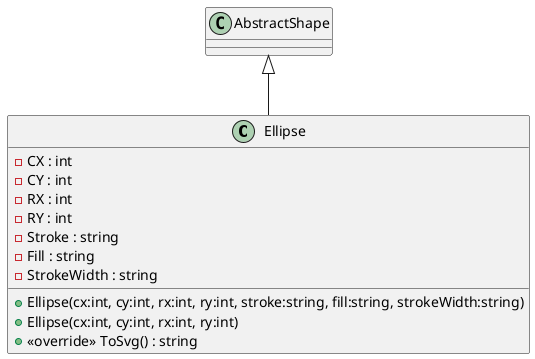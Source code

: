 @startuml
class Ellipse {
    - CX : int
    - CY : int
    - RX : int
    - RY : int
    - Stroke : string
    - Fill : string
    - StrokeWidth : string
    + Ellipse(cx:int, cy:int, rx:int, ry:int, stroke:string, fill:string, strokeWidth:string)
    + Ellipse(cx:int, cy:int, rx:int, ry:int)
    + <<override>> ToSvg() : string
}
AbstractShape <|-- Ellipse
@enduml
